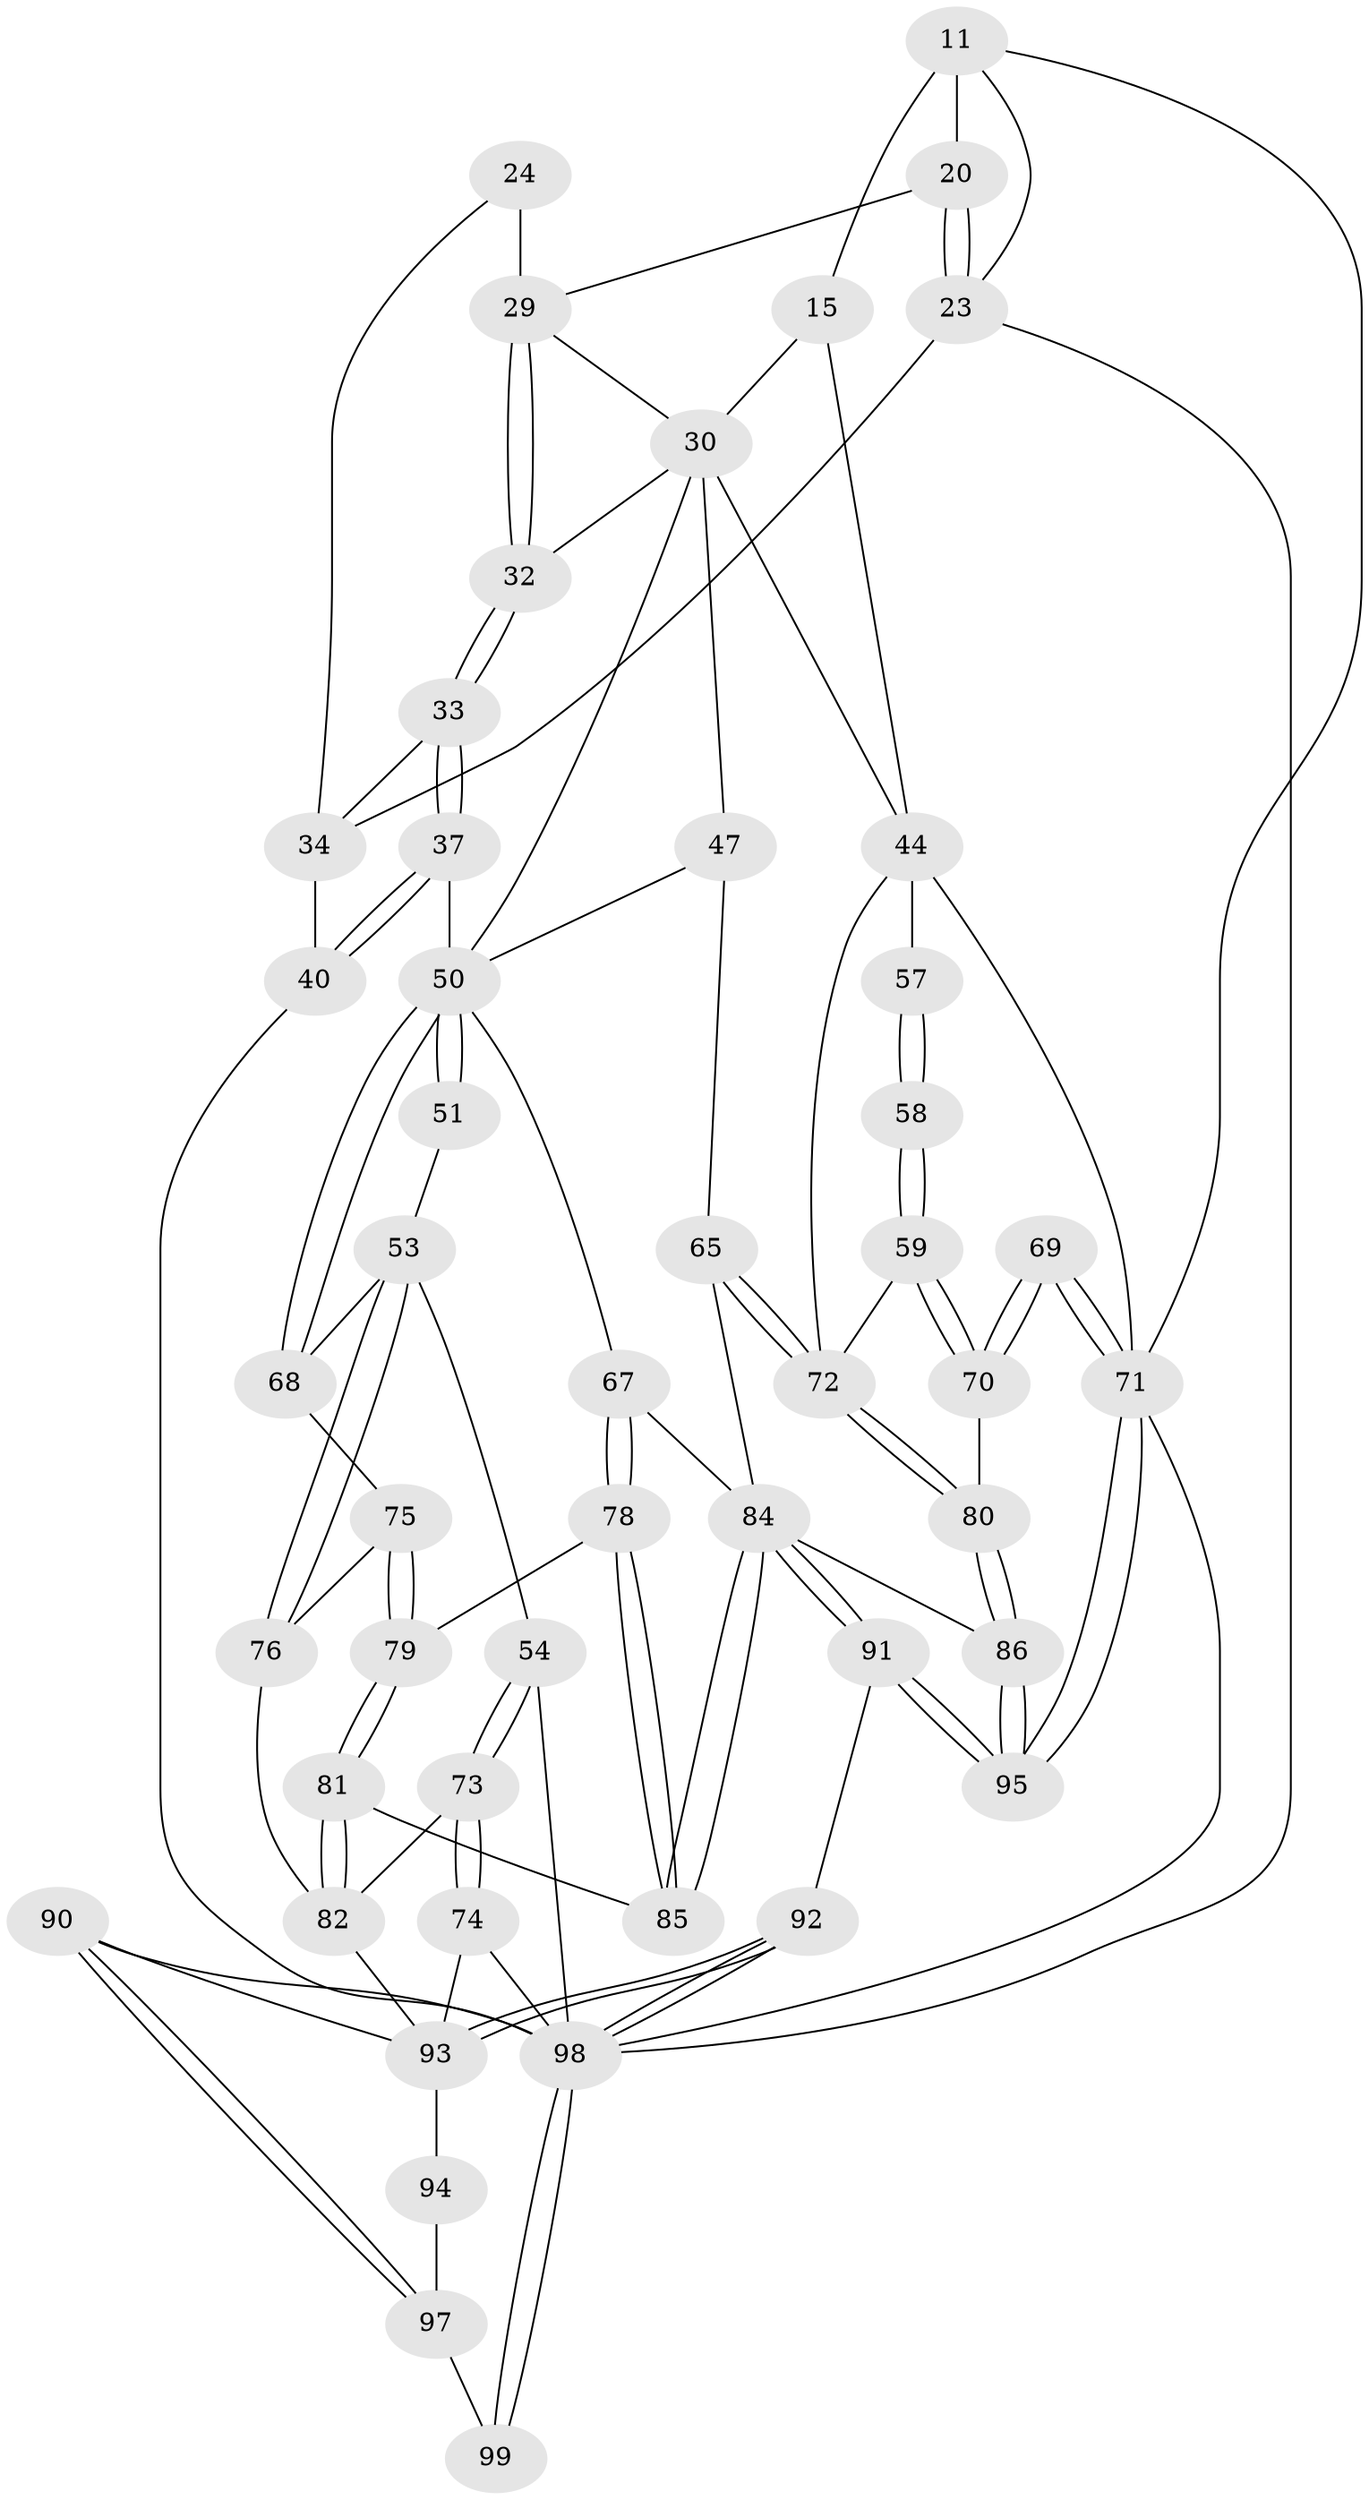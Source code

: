 // original degree distribution, {3: 0.020202020202020204, 5: 0.5656565656565656, 4: 0.2222222222222222, 6: 0.1919191919191919}
// Generated by graph-tools (version 1.1) at 2025/01/03/09/25 05:01:00]
// undirected, 49 vertices, 115 edges
graph export_dot {
graph [start="1"]
  node [color=gray90,style=filled];
  11 [pos="+0.7927912391070661+0",super="+10"];
  15 [pos="+0.7907680133439671+0",super="+12"];
  20 [pos="+0.27857970861380266+0.08445374009478054",super="+16"];
  23 [pos="+0.10836037701636661+0.16960496060444089",super="+9"];
  24 [pos="+0.2089065340689256+0.20534487026841217"];
  29 [pos="+0.26207151738718065+0.21847129843284363",super="+19"];
  30 [pos="+0.4088610468230357+0.3350023056130261",super="+28"];
  32 [pos="+0.28005907335987434+0.23841034152456558",super="+31"];
  33 [pos="+0.2759922500452036+0.31726392163901396"];
  34 [pos="+0.17562892113427395+0.26405253464096856",super="+25"];
  37 [pos="+0.30983906433923664+0.3754810945508759"];
  40 [pos="+0.16760511327974897+0.42628857108206564",super="+38"];
  44 [pos="+0.794933436953158+0.4566663854341747",super="+43+42+26"];
  47 [pos="+0.6082101168316248+0.444961675012815"];
  50 [pos="+0.43531443870331915+0.5768609338382461",super="+49+36"];
  51 [pos="+0.3398109144280102+0.4106369816998518"];
  53 [pos="+0.2102563898563159+0.5657327109462009",super="+52"];
  54 [pos="+0.1847145823018498+0.5424431678429009"];
  57 [pos="+1+0.3725054003848579",super="+56"];
  58 [pos="+0.9052434051640106+0.5614766346130308"];
  59 [pos="+0.8974958936176388+0.5986815113791335"];
  65 [pos="+0.5707313949159034+0.6223213804065469",super="+46"];
  67 [pos="+0.5032991201089476+0.6308277526221466"];
  68 [pos="+0.3830100548732725+0.5853593318660493"];
  69 [pos="+1+0.707421424929613"];
  70 [pos="+0.9316895609737862+0.6869216608761822"];
  71 [pos="+1+1",super="+21+41"];
  72 [pos="+0.7445030871868265+0.6994232307768022",super="+60+45"];
  73 [pos="+0.006996717248953961+0.645429179475813"];
  74 [pos="+0+0.6563874103617072"];
  75 [pos="+0.3380805461265377+0.6158234630631222"];
  76 [pos="+0.22466410623735253+0.6095937573184723"];
  78 [pos="+0.4525558008625894+0.7002909829677559"];
  79 [pos="+0.3381614071273096+0.6869219403043788"];
  80 [pos="+0.8080531912458163+0.7836542453512728"];
  81 [pos="+0.28287208383429363+0.7472581471048566"];
  82 [pos="+0.22918125605719025+0.7651969733252172",super="+77"];
  84 [pos="+0.5013451368742354+1",super="+83"];
  85 [pos="+0.4298904146808536+0.7749062484862682"];
  86 [pos="+0.8050489355986371+0.7935890079320008"];
  90 [pos="+0+0.9066522342704605"];
  91 [pos="+0.4879352703763377+1"];
  92 [pos="+0.47113946482282043+1"];
  93 [pos="+0.22502294679620385+0.8252863828450332",super="+87+89"];
  94 [pos="+0.1354869537317498+0.8714244460010591"];
  95 [pos="+1+1"];
  97 [pos="+0+0.9314871685646076",super="+96"];
  98 [pos="+0.1837963773737407+1",super="+64+62+39"];
  99 [pos="+0.12837914182274568+1"];
  11 -- 15 [weight=2];
  11 -- 71;
  11 -- 20;
  11 -- 23;
  15 -- 44;
  15 -- 30;
  20 -- 23 [weight=4];
  20 -- 23;
  20 -- 29 [weight=2];
  23 -- 34;
  23 -- 98 [weight=2];
  24 -- 29 [weight=2];
  24 -- 34;
  29 -- 32 [weight=2];
  29 -- 32;
  29 -- 30;
  30 -- 50;
  30 -- 32;
  30 -- 47;
  30 -- 44;
  32 -- 33;
  32 -- 33;
  33 -- 34;
  33 -- 37;
  33 -- 37;
  34 -- 40;
  37 -- 40;
  37 -- 40;
  37 -- 50;
  40 -- 98 [weight=2];
  44 -- 57 [weight=2];
  44 -- 72;
  44 -- 71 [weight=2];
  47 -- 65;
  47 -- 50;
  50 -- 51 [weight=2];
  50 -- 51;
  50 -- 68;
  50 -- 68;
  50 -- 67;
  51 -- 53;
  53 -- 54;
  53 -- 76;
  53 -- 76;
  53 -- 68;
  54 -- 73;
  54 -- 73;
  54 -- 98;
  57 -- 58 [weight=2];
  57 -- 58;
  58 -- 59;
  58 -- 59;
  59 -- 70;
  59 -- 70;
  59 -- 72;
  65 -- 72 [weight=2];
  65 -- 72;
  65 -- 84;
  67 -- 78;
  67 -- 78;
  67 -- 84;
  68 -- 75;
  69 -- 70;
  69 -- 70;
  69 -- 71 [weight=2];
  69 -- 71;
  70 -- 80;
  71 -- 95;
  71 -- 95;
  71 -- 98;
  72 -- 80;
  72 -- 80;
  73 -- 74;
  73 -- 74;
  73 -- 82;
  74 -- 98;
  74 -- 93;
  75 -- 76;
  75 -- 79;
  75 -- 79;
  76 -- 82;
  78 -- 79;
  78 -- 85;
  78 -- 85;
  79 -- 81;
  79 -- 81;
  80 -- 86;
  80 -- 86;
  81 -- 82;
  81 -- 82;
  81 -- 85;
  82 -- 93;
  84 -- 85;
  84 -- 85;
  84 -- 91;
  84 -- 91;
  84 -- 86;
  86 -- 95;
  86 -- 95;
  90 -- 97;
  90 -- 97;
  90 -- 98;
  90 -- 93;
  91 -- 92;
  91 -- 95;
  91 -- 95;
  92 -- 93;
  92 -- 93;
  92 -- 98;
  92 -- 98;
  93 -- 94 [weight=2];
  94 -- 97;
  97 -- 99 [weight=2];
  98 -- 99;
  98 -- 99;
}
